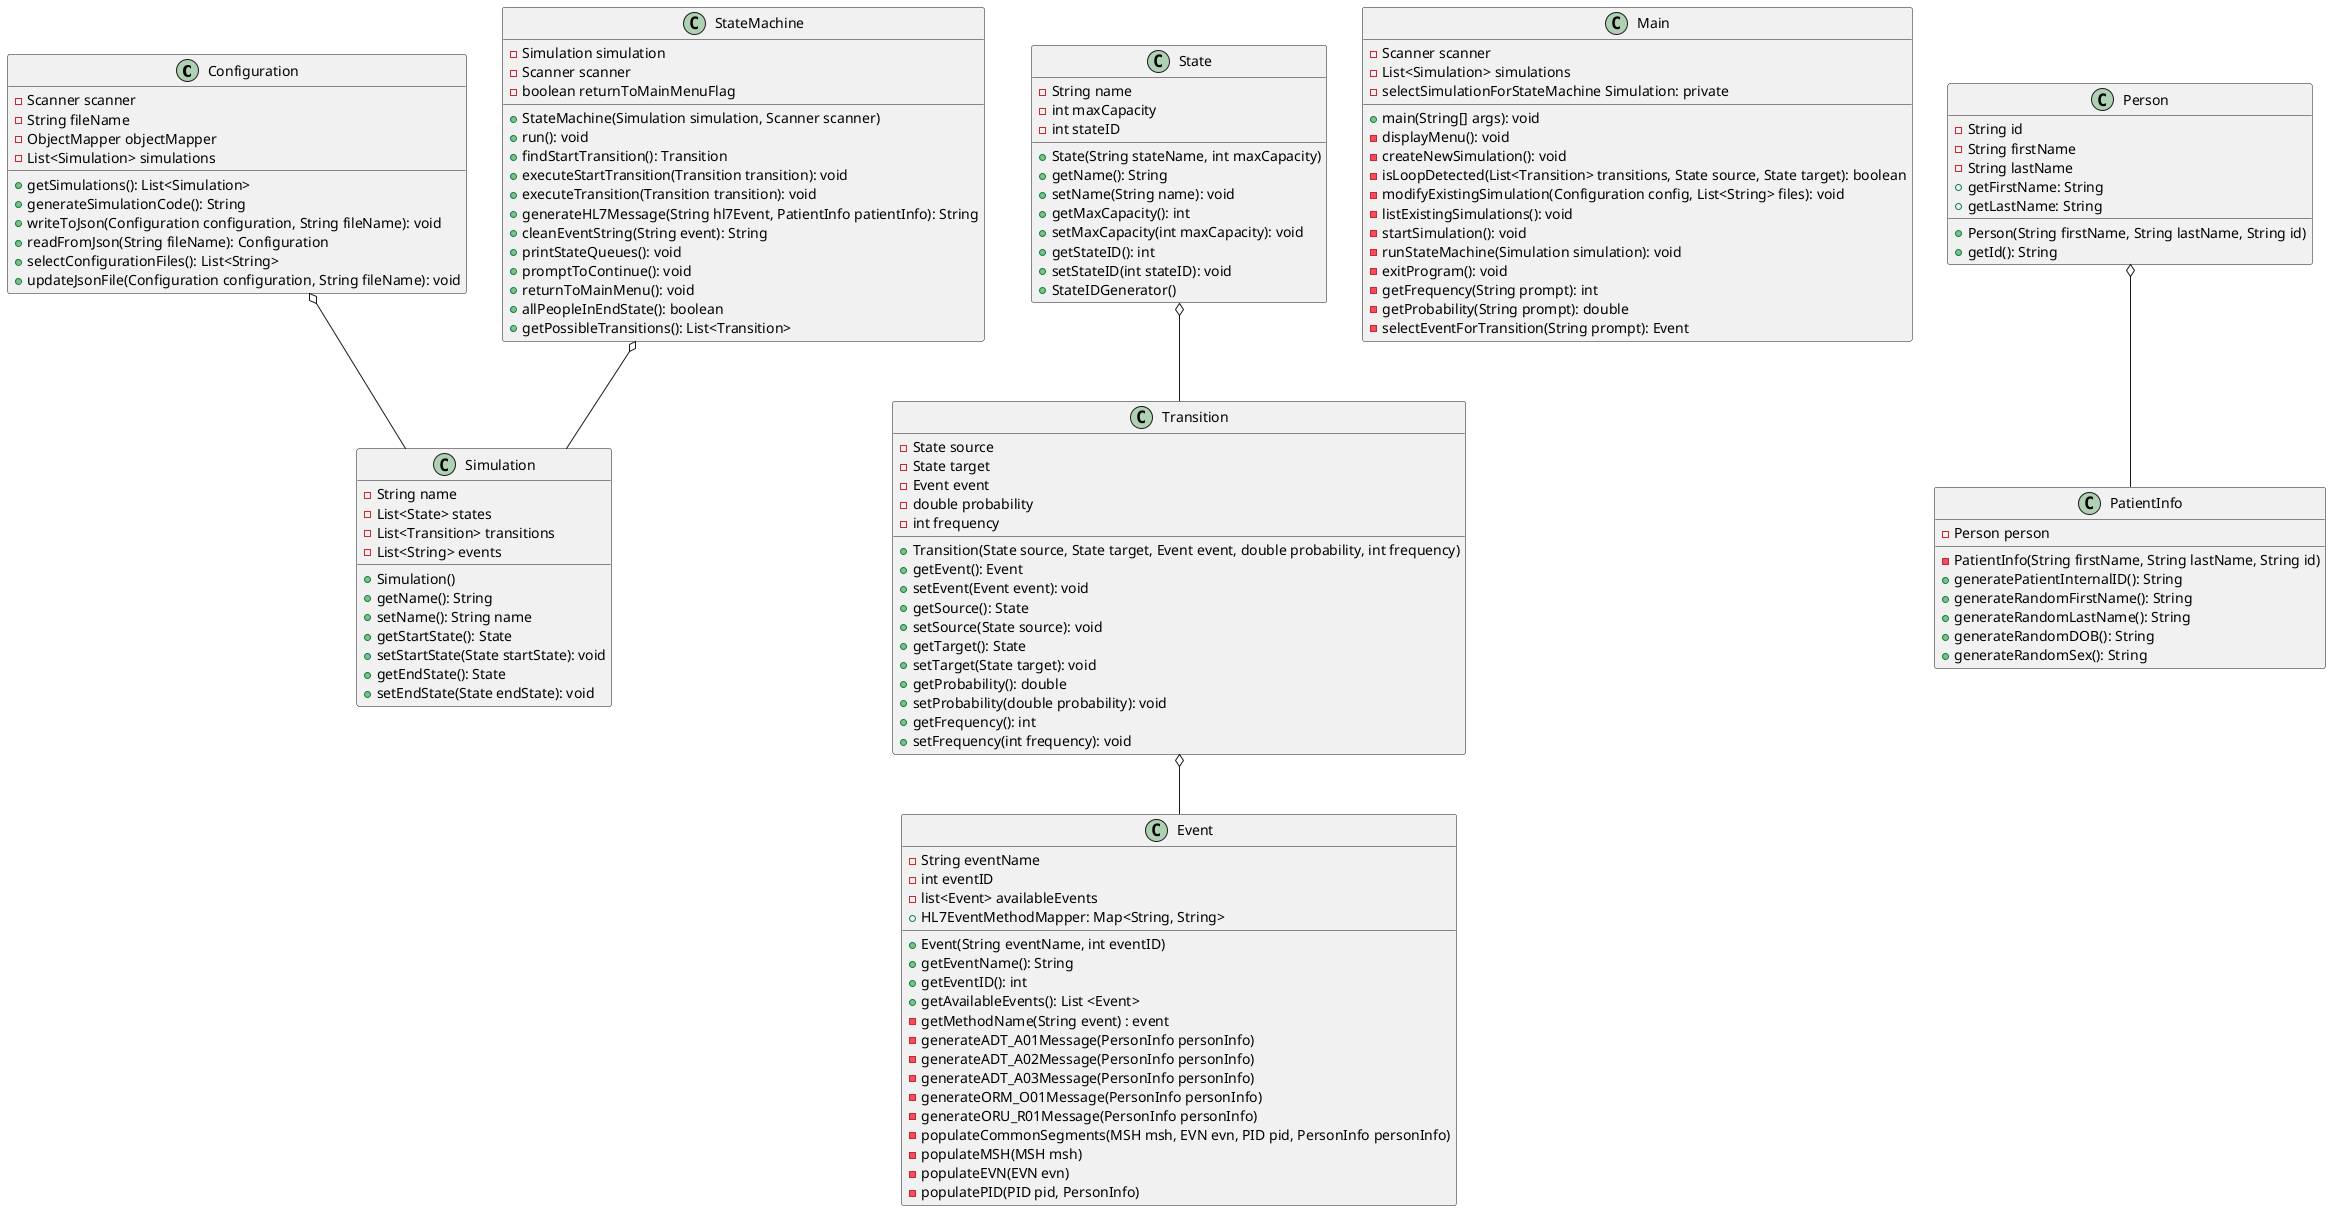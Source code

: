 @startuml

class Configuration {
    -Scanner scanner
    -String fileName
    -ObjectMapper objectMapper
    -List<Simulation> simulations
    +getSimulations(): List<Simulation>
    +generateSimulationCode(): String
    +writeToJson(Configuration configuration, String fileName): void
    +readFromJson(String fileName): Configuration
    +selectConfigurationFiles(): List<String>
    +updateJsonFile(Configuration configuration, String fileName): void
}

class Event {
    -String eventName
    -int eventID
    -list<Event> availableEvents
    +Event(String eventName, int eventID)
    +getEventName(): String
    +getEventID(): int
    +getAvailableEvents(): List <Event>
    +HL7EventMethodMapper: Map<String, String>
    -getMethodName(String event) : event
    -generateADT_A01Message(PersonInfo personInfo)
    -generateADT_A02Message(PersonInfo personInfo)
    -generateADT_A03Message(PersonInfo personInfo)
    -generateORM_O01Message(PersonInfo personInfo)
    -generateORU_R01Message(PersonInfo personInfo)
    -populateCommonSegments(MSH msh, EVN evn, PID pid, PersonInfo personInfo)
    -populateMSH(MSH msh)
    -populateEVN(EVN evn)
    -populatePID(PID pid, PersonInfo)
}

class Main {
    -Scanner scanner
    -List<Simulation> simulations
    +main(String[] args): void
    -displayMenu(): void
    -createNewSimulation(): void
    -isLoopDetected(List<Transition> transitions, State source, State target): boolean
    -modifyExistingSimulation(Configuration config, List<String> files): void
    -listExistingSimulations(): void
    -startSimulation(): void
    -selectSimulationForStateMachine Simulation: private
    -runStateMachine(Simulation simulation): void
    -exitProgram(): void
    -getFrequency(String prompt): int
    -getProbability(String prompt): double
    -selectEventForTransition(String prompt): Event
}

class Person {
    -String id
    -String firstName
    -String lastName
    +Person(String firstName, String lastName, String id)
    +getId(): String
    +getFirstName: String
    +getLastName: String
}

class PatientInfo {
    -Person person
    -PatientInfo(String firstName, String lastName, String id)
    +generatePatientInternalID(): String
    +generateRandomFirstName(): String
    +generateRandomLastName(): String
    +generateRandomDOB(): String
    +generateRandomSex(): String

}

class Simulation {
    -String name
    -List<State> states
    -List<Transition> transitions
    -List<String> events
    +Simulation()
    +getName(): String
    +setName(): String name
    +getStartState(): State
    +setStartState(State startState): void
    +getEndState(): State
    +setEndState(State endState): void
}

class State {
    -String name
    -int maxCapacity
    -int stateID
    +State(String stateName, int maxCapacity)
    +getName(): String
    +setName(String name): void
    +getMaxCapacity(): int
    +setMaxCapacity(int maxCapacity): void
    +getStateID(): int
    +setStateID(int stateID): void
    +StateIDGenerator()
}

class StateMachine {
    -Simulation simulation
    - Scanner scanner
    - boolean returnToMainMenuFlag
    +StateMachine(Simulation simulation, Scanner scanner)
    +run(): void
    +findStartTransition(): Transition
    +executeStartTransition(Transition transition): void
    +executeTransition(Transition transition): void
    +generateHL7Message(String hl7Event, PatientInfo patientInfo): String
    +cleanEventString(String event): String
    +printStateQueues(): void
    +promptToContinue(): void
    +returnToMainMenu(): void
    +allPeopleInEndState(): boolean
    +getPossibleTransitions(): List<Transition>
}

class Transition {
    -State source
    -State target
    -Event event
    -double probability
    -int frequency
    +Transition(State source, State target, Event event, double probability, int frequency)
    +getEvent(): Event
    +setEvent(Event event): void
    +getSource(): State
    +setSource(State source): void
    +getTarget(): State
    +setTarget(State target): void
    +getProbability(): double
    +setProbability(double probability): void
    +getFrequency(): int
    +setFrequency(int frequency): void
}

Configuration o-- Simulation
State o-- Transition
Transition o-- Event
StateMachine o-- Simulation

Person o-- PatientInfo

@enduml
